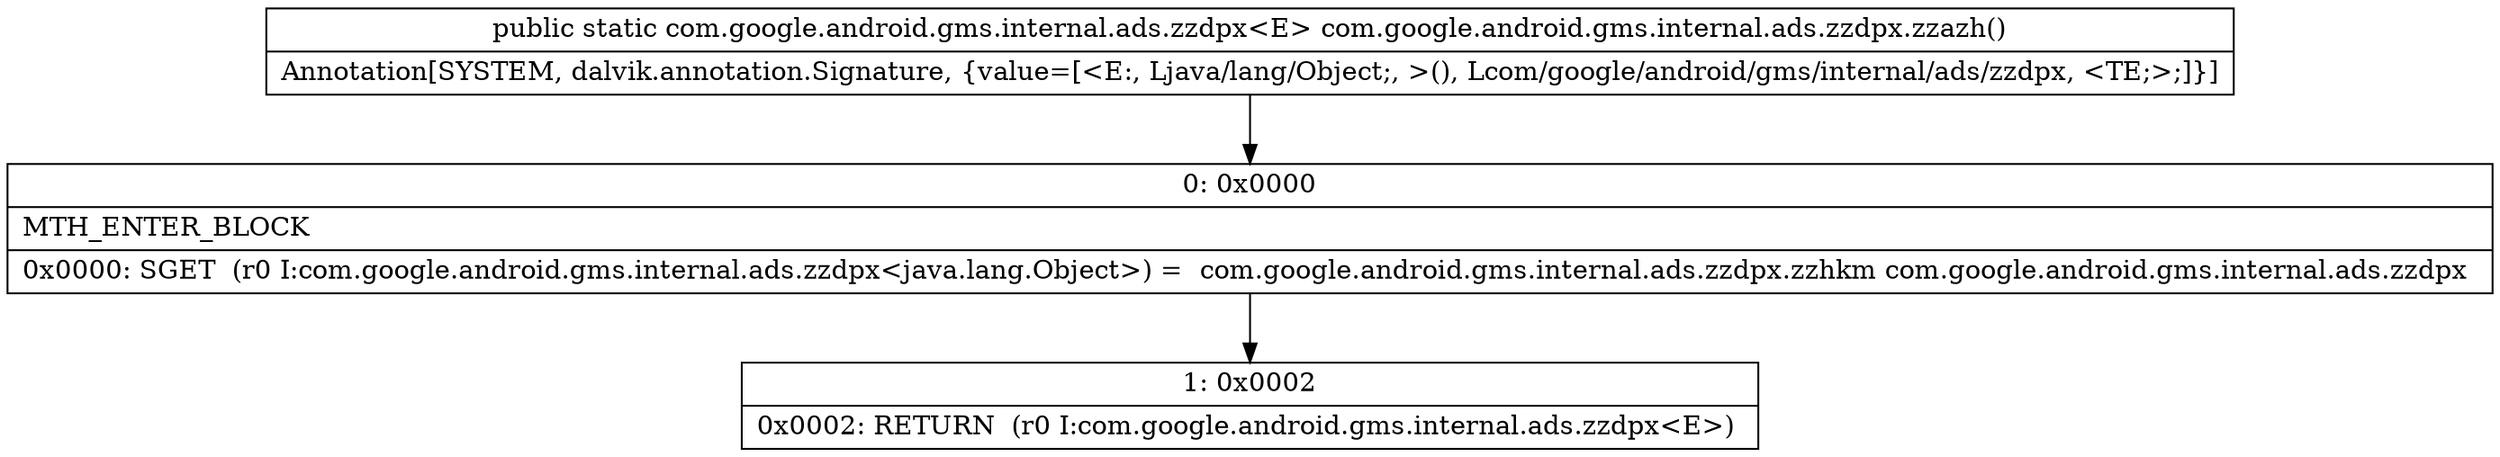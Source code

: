 digraph "CFG forcom.google.android.gms.internal.ads.zzdpx.zzazh()Lcom\/google\/android\/gms\/internal\/ads\/zzdpx;" {
Node_0 [shape=record,label="{0\:\ 0x0000|MTH_ENTER_BLOCK\l|0x0000: SGET  (r0 I:com.google.android.gms.internal.ads.zzdpx\<java.lang.Object\>) =  com.google.android.gms.internal.ads.zzdpx.zzhkm com.google.android.gms.internal.ads.zzdpx \l}"];
Node_1 [shape=record,label="{1\:\ 0x0002|0x0002: RETURN  (r0 I:com.google.android.gms.internal.ads.zzdpx\<E\>) \l}"];
MethodNode[shape=record,label="{public static com.google.android.gms.internal.ads.zzdpx\<E\> com.google.android.gms.internal.ads.zzdpx.zzazh()  | Annotation[SYSTEM, dalvik.annotation.Signature, \{value=[\<E:, Ljava\/lang\/Object;, \>(), Lcom\/google\/android\/gms\/internal\/ads\/zzdpx, \<TE;\>;]\}]\l}"];
MethodNode -> Node_0;
Node_0 -> Node_1;
}

